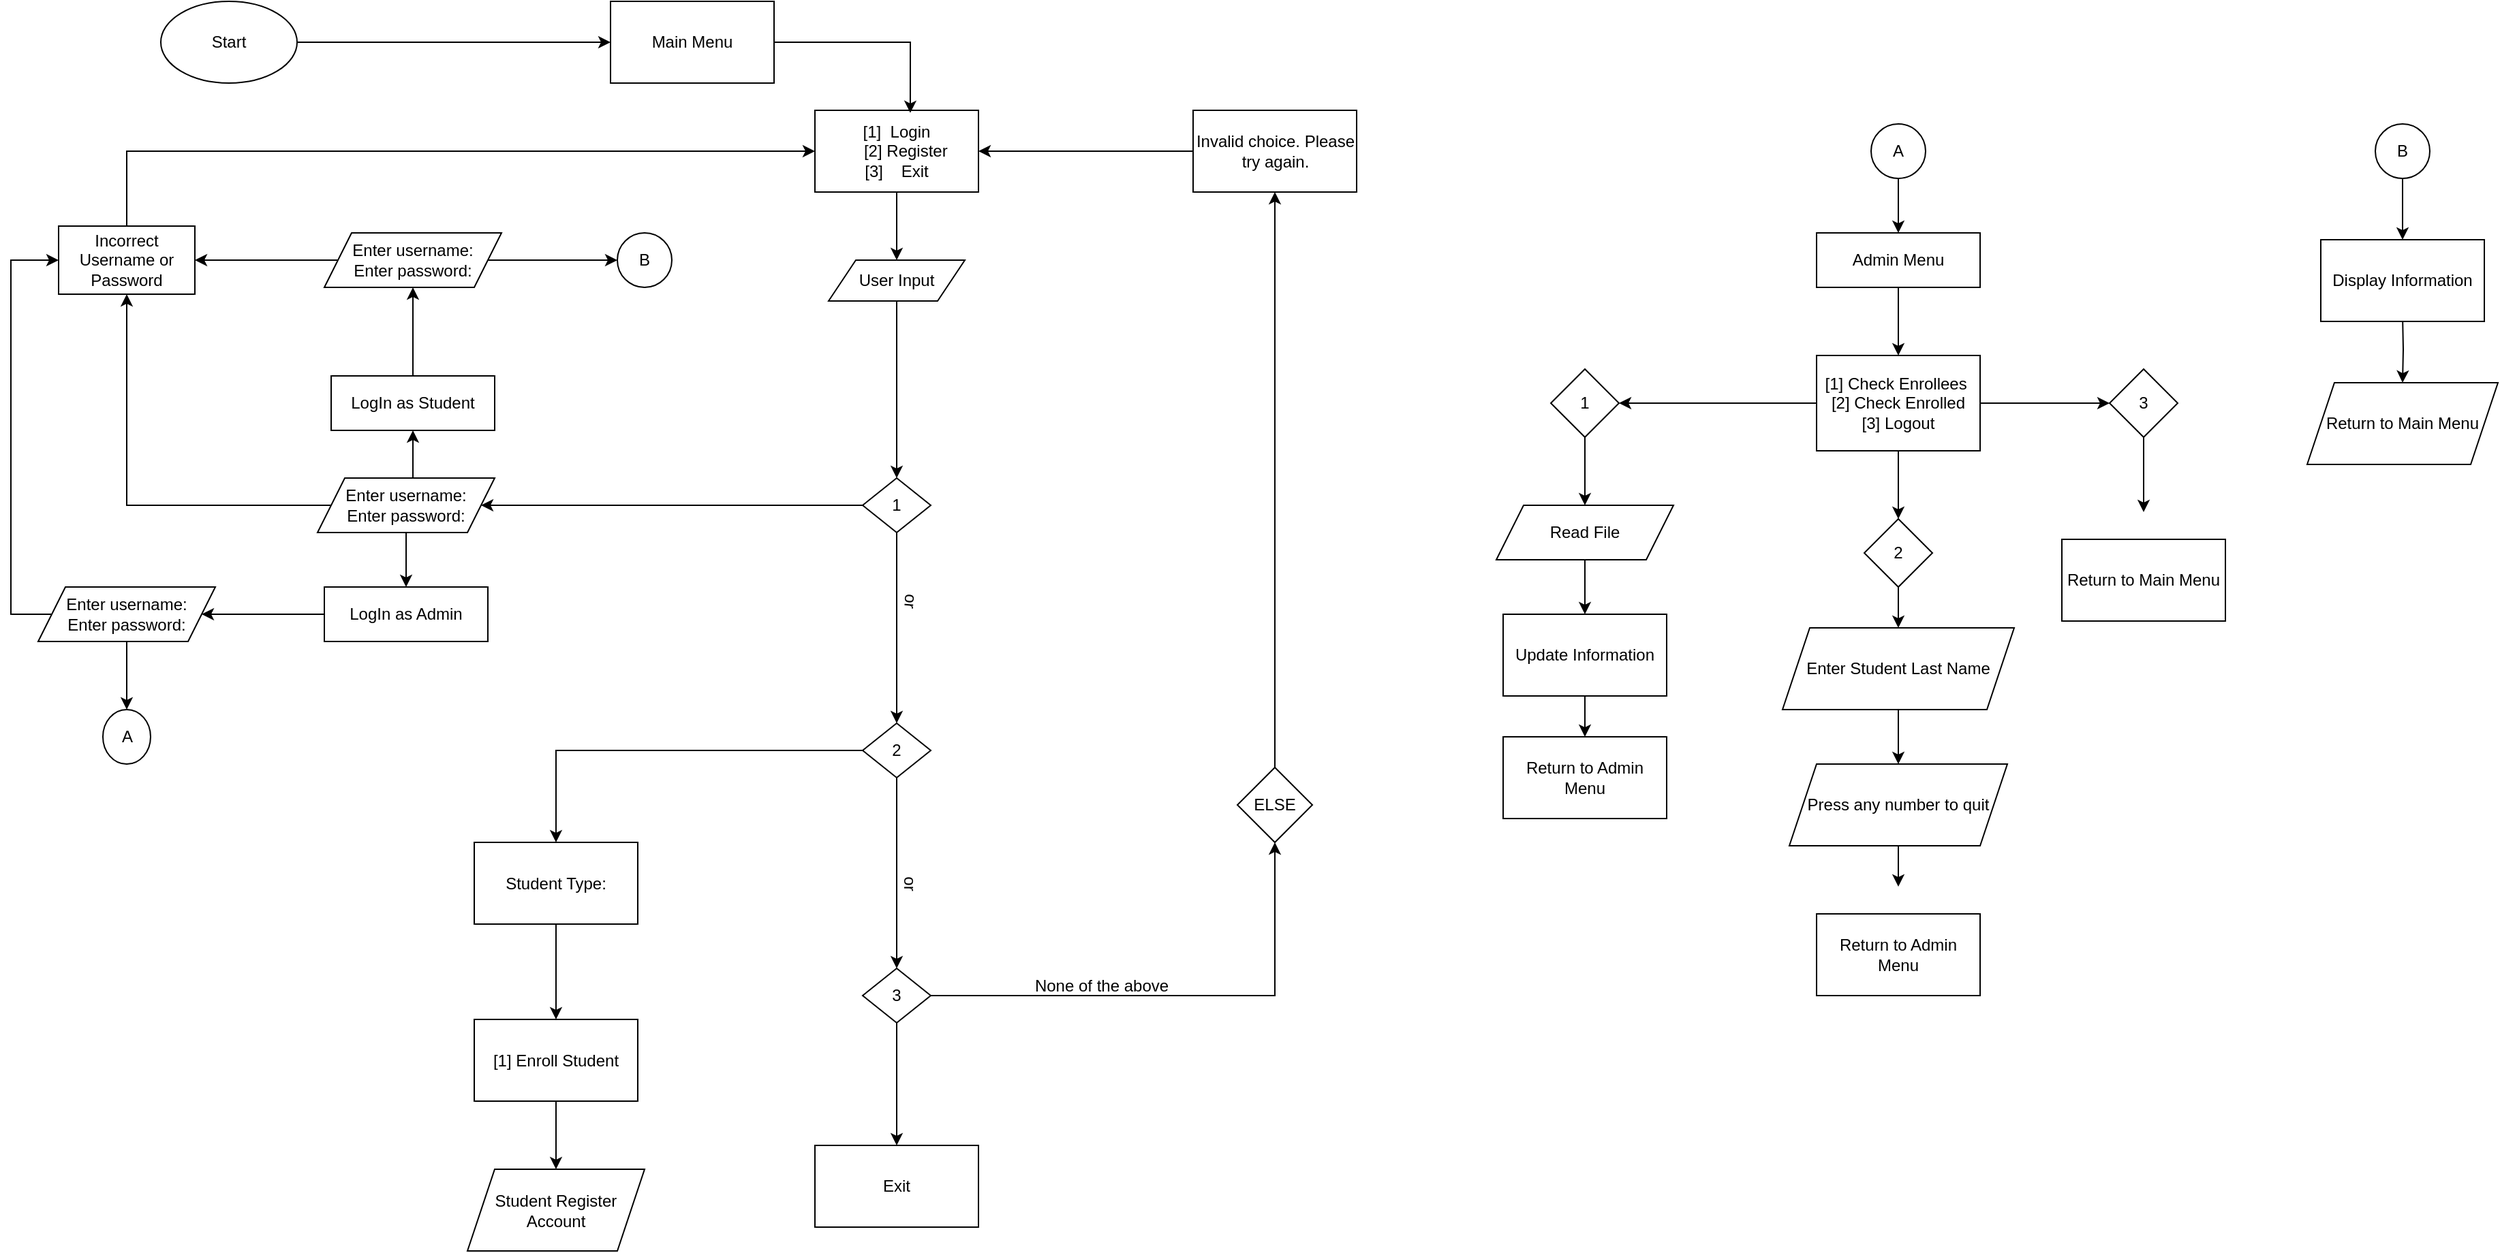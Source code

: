 <mxfile version="21.4.0" type="github">
  <diagram name="Page-1" id="GiQuvnRRpr-fwWjynW2o">
    <mxGraphModel dx="1867" dy="740" grid="1" gridSize="10" guides="1" tooltips="1" connect="1" arrows="1" fold="1" page="1" pageScale="1" pageWidth="850" pageHeight="1100" math="0" shadow="0">
      <root>
        <mxCell id="0" />
        <mxCell id="1" parent="0" />
        <mxCell id="F2htT-uLCX55sQYAuG8i-23" style="edgeStyle=orthogonalEdgeStyle;rounded=0;orthogonalLoop=1;jettySize=auto;html=1;entryX=0;entryY=0.5;entryDx=0;entryDy=0;" edge="1" parent="1" source="F2htT-uLCX55sQYAuG8i-1" target="F2htT-uLCX55sQYAuG8i-59">
          <mxGeometry relative="1" as="geometry">
            <mxPoint x="840" y="320" as="targetPoint" />
          </mxGeometry>
        </mxCell>
        <mxCell id="F2htT-uLCX55sQYAuG8i-1" value="Start" style="ellipse;whiteSpace=wrap;html=1;" vertex="1" parent="1">
          <mxGeometry x="460" y="210" width="100" height="60" as="geometry" />
        </mxCell>
        <mxCell id="F2htT-uLCX55sQYAuG8i-4" value="&lt;div style=&quot;&quot;&gt;&lt;span style=&quot;background-color: initial;&quot;&gt;[1]&amp;nbsp; Login&lt;/span&gt;&lt;/div&gt;&lt;div style=&quot;&quot;&gt;&lt;span style=&quot;background-color: initial;&quot;&gt;&amp;nbsp; &amp;nbsp; [2] Register&lt;/span&gt;&lt;/div&gt;&lt;div style=&quot;&quot;&gt;&lt;span style=&quot;background-color: initial;&quot;&gt;[3]&amp;nbsp; &amp;nbsp; Exit&lt;/span&gt;&lt;/div&gt;" style="rounded=0;whiteSpace=wrap;html=1;align=center;" vertex="1" parent="1">
          <mxGeometry x="940" y="290" width="120" height="60" as="geometry" />
        </mxCell>
        <mxCell id="F2htT-uLCX55sQYAuG8i-13" value="" style="edgeStyle=orthogonalEdgeStyle;rounded=0;orthogonalLoop=1;jettySize=auto;html=1;entryX=0.5;entryY=0;entryDx=0;entryDy=0;exitX=0.5;exitY=1;exitDx=0;exitDy=0;" edge="1" parent="1" source="F2htT-uLCX55sQYAuG8i-14" target="F2htT-uLCX55sQYAuG8i-15">
          <mxGeometry relative="1" as="geometry">
            <mxPoint x="990" y="520" as="sourcePoint" />
            <mxPoint x="790" y="590" as="targetPoint" />
          </mxGeometry>
        </mxCell>
        <mxCell id="F2htT-uLCX55sQYAuG8i-121" style="edgeStyle=orthogonalEdgeStyle;rounded=0;orthogonalLoop=1;jettySize=auto;html=1;exitX=0.5;exitY=1;exitDx=0;exitDy=0;" edge="1" parent="1" source="F2htT-uLCX55sQYAuG8i-5" target="F2htT-uLCX55sQYAuG8i-14">
          <mxGeometry relative="1" as="geometry" />
        </mxCell>
        <mxCell id="F2htT-uLCX55sQYAuG8i-5" value="User Input" style="shape=parallelogram;perimeter=parallelogramPerimeter;whiteSpace=wrap;html=1;fixedSize=1;" vertex="1" parent="1">
          <mxGeometry x="950" y="400" width="100" height="30" as="geometry" />
        </mxCell>
        <mxCell id="F2htT-uLCX55sQYAuG8i-6" value="" style="endArrow=classic;html=1;rounded=0;exitX=0.5;exitY=1;exitDx=0;exitDy=0;entryX=0.5;entryY=0;entryDx=0;entryDy=0;" edge="1" parent="1" source="F2htT-uLCX55sQYAuG8i-4" target="F2htT-uLCX55sQYAuG8i-5">
          <mxGeometry width="50" height="50" relative="1" as="geometry">
            <mxPoint x="900" y="440" as="sourcePoint" />
            <mxPoint x="789.5" y="480" as="targetPoint" />
          </mxGeometry>
        </mxCell>
        <mxCell id="F2htT-uLCX55sQYAuG8i-130" style="edgeStyle=orthogonalEdgeStyle;rounded=0;orthogonalLoop=1;jettySize=auto;html=1;exitX=0.5;exitY=1;exitDx=0;exitDy=0;entryX=0.5;entryY=0;entryDx=0;entryDy=0;" edge="1" parent="1" source="F2htT-uLCX55sQYAuG8i-15" target="F2htT-uLCX55sQYAuG8i-16">
          <mxGeometry relative="1" as="geometry" />
        </mxCell>
        <mxCell id="F2htT-uLCX55sQYAuG8i-131" style="edgeStyle=orthogonalEdgeStyle;rounded=0;orthogonalLoop=1;jettySize=auto;html=1;exitX=0;exitY=0.5;exitDx=0;exitDy=0;" edge="1" parent="1" source="F2htT-uLCX55sQYAuG8i-15" target="F2htT-uLCX55sQYAuG8i-70">
          <mxGeometry relative="1" as="geometry" />
        </mxCell>
        <mxCell id="F2htT-uLCX55sQYAuG8i-15" value="2" style="rhombus;whiteSpace=wrap;html=1;" vertex="1" parent="1">
          <mxGeometry x="975" y="740" width="50" height="40" as="geometry" />
        </mxCell>
        <mxCell id="F2htT-uLCX55sQYAuG8i-77" value="" style="edgeStyle=orthogonalEdgeStyle;rounded=0;orthogonalLoop=1;jettySize=auto;html=1;" edge="1" parent="1" source="F2htT-uLCX55sQYAuG8i-16" target="F2htT-uLCX55sQYAuG8i-76">
          <mxGeometry relative="1" as="geometry" />
        </mxCell>
        <mxCell id="F2htT-uLCX55sQYAuG8i-117" style="edgeStyle=orthogonalEdgeStyle;rounded=0;orthogonalLoop=1;jettySize=auto;html=1;exitX=1;exitY=0.5;exitDx=0;exitDy=0;" edge="1" parent="1" source="F2htT-uLCX55sQYAuG8i-16" target="F2htT-uLCX55sQYAuG8i-95">
          <mxGeometry relative="1" as="geometry" />
        </mxCell>
        <mxCell id="F2htT-uLCX55sQYAuG8i-16" value="3" style="rhombus;whiteSpace=wrap;html=1;" vertex="1" parent="1">
          <mxGeometry x="975" y="920" width="50" height="40" as="geometry" />
        </mxCell>
        <mxCell id="F2htT-uLCX55sQYAuG8i-106" style="edgeStyle=orthogonalEdgeStyle;rounded=0;orthogonalLoop=1;jettySize=auto;html=1;exitX=0.5;exitY=0;exitDx=0;exitDy=0;entryX=0;entryY=0.5;entryDx=0;entryDy=0;" edge="1" parent="1" source="F2htT-uLCX55sQYAuG8i-19" target="F2htT-uLCX55sQYAuG8i-4">
          <mxGeometry relative="1" as="geometry" />
        </mxCell>
        <mxCell id="F2htT-uLCX55sQYAuG8i-19" value="Incorrect Username or Password" style="rounded=0;whiteSpace=wrap;html=1;" vertex="1" parent="1">
          <mxGeometry x="385" y="375" width="100" height="50" as="geometry" />
        </mxCell>
        <mxCell id="F2htT-uLCX55sQYAuG8i-29" style="edgeStyle=orthogonalEdgeStyle;rounded=0;orthogonalLoop=1;jettySize=auto;html=1;" edge="1" parent="1" source="F2htT-uLCX55sQYAuG8i-26" target="F2htT-uLCX55sQYAuG8i-28">
          <mxGeometry relative="1" as="geometry" />
        </mxCell>
        <mxCell id="F2htT-uLCX55sQYAuG8i-26" value="LogIn as Admin" style="rounded=0;whiteSpace=wrap;html=1;" vertex="1" parent="1">
          <mxGeometry x="580" y="640" width="120" height="40" as="geometry" />
        </mxCell>
        <mxCell id="F2htT-uLCX55sQYAuG8i-104" value="" style="edgeStyle=orthogonalEdgeStyle;rounded=0;orthogonalLoop=1;jettySize=auto;html=1;" edge="1" parent="1" source="F2htT-uLCX55sQYAuG8i-28" target="F2htT-uLCX55sQYAuG8i-103">
          <mxGeometry relative="1" as="geometry" />
        </mxCell>
        <mxCell id="F2htT-uLCX55sQYAuG8i-140" style="edgeStyle=orthogonalEdgeStyle;rounded=0;orthogonalLoop=1;jettySize=auto;html=1;exitX=0;exitY=0.5;exitDx=0;exitDy=0;entryX=0;entryY=0.5;entryDx=0;entryDy=0;" edge="1" parent="1" source="F2htT-uLCX55sQYAuG8i-28" target="F2htT-uLCX55sQYAuG8i-19">
          <mxGeometry relative="1" as="geometry">
            <Array as="points">
              <mxPoint x="350" y="660" />
              <mxPoint x="350" y="400" />
            </Array>
          </mxGeometry>
        </mxCell>
        <mxCell id="F2htT-uLCX55sQYAuG8i-28" value="Enter username:&lt;br&gt;Enter password:" style="shape=parallelogram;perimeter=parallelogramPerimeter;whiteSpace=wrap;html=1;fixedSize=1;" vertex="1" parent="1">
          <mxGeometry x="370" y="640" width="130" height="40" as="geometry" />
        </mxCell>
        <mxCell id="F2htT-uLCX55sQYAuG8i-63" style="edgeStyle=orthogonalEdgeStyle;rounded=0;orthogonalLoop=1;jettySize=auto;html=1;entryX=0.5;entryY=1;entryDx=0;entryDy=0;" edge="1" parent="1" source="F2htT-uLCX55sQYAuG8i-30" target="F2htT-uLCX55sQYAuG8i-62">
          <mxGeometry relative="1" as="geometry" />
        </mxCell>
        <mxCell id="F2htT-uLCX55sQYAuG8i-30" value="LogIn as Student" style="rounded=0;whiteSpace=wrap;html=1;" vertex="1" parent="1">
          <mxGeometry x="585" y="485" width="120" height="40" as="geometry" />
        </mxCell>
        <mxCell id="F2htT-uLCX55sQYAuG8i-34" style="edgeStyle=orthogonalEdgeStyle;rounded=0;orthogonalLoop=1;jettySize=auto;html=1;exitX=0.5;exitY=1;exitDx=0;exitDy=0;entryX=0.5;entryY=0;entryDx=0;entryDy=0;" edge="1" parent="1" source="F2htT-uLCX55sQYAuG8i-32" target="F2htT-uLCX55sQYAuG8i-42">
          <mxGeometry relative="1" as="geometry">
            <mxPoint x="1900" y="460" as="targetPoint" />
            <mxPoint x="1820" y="400" as="sourcePoint" />
          </mxGeometry>
        </mxCell>
        <mxCell id="F2htT-uLCX55sQYAuG8i-32" value="&lt;div style=&quot;&quot;&gt;&lt;div&gt;Admin Menu&lt;/div&gt;&lt;/div&gt;" style="rounded=0;whiteSpace=wrap;html=1;align=center;" vertex="1" parent="1">
          <mxGeometry x="1675" y="380" width="120" height="40" as="geometry" />
        </mxCell>
        <mxCell id="F2htT-uLCX55sQYAuG8i-36" style="edgeStyle=orthogonalEdgeStyle;rounded=0;orthogonalLoop=1;jettySize=auto;html=1;entryX=0.5;entryY=0;entryDx=0;entryDy=0;" edge="1" parent="1" source="F2htT-uLCX55sQYAuG8i-35" target="F2htT-uLCX55sQYAuG8i-37">
          <mxGeometry relative="1" as="geometry">
            <mxPoint x="1755" y="460" as="targetPoint" />
          </mxGeometry>
        </mxCell>
        <mxCell id="F2htT-uLCX55sQYAuG8i-35" value="1" style="rhombus;whiteSpace=wrap;html=1;" vertex="1" parent="1">
          <mxGeometry x="1480" y="480" width="50" height="50" as="geometry" />
        </mxCell>
        <mxCell id="F2htT-uLCX55sQYAuG8i-38" style="edgeStyle=orthogonalEdgeStyle;rounded=0;orthogonalLoop=1;jettySize=auto;html=1;entryX=0.5;entryY=0;entryDx=0;entryDy=0;" edge="1" parent="1" source="F2htT-uLCX55sQYAuG8i-37" target="F2htT-uLCX55sQYAuG8i-40">
          <mxGeometry relative="1" as="geometry">
            <mxPoint x="1755" y="560" as="targetPoint" />
          </mxGeometry>
        </mxCell>
        <mxCell id="F2htT-uLCX55sQYAuG8i-37" value="Read File" style="shape=parallelogram;perimeter=parallelogramPerimeter;whiteSpace=wrap;html=1;fixedSize=1;" vertex="1" parent="1">
          <mxGeometry x="1440" y="580" width="130" height="40" as="geometry" />
        </mxCell>
        <mxCell id="F2htT-uLCX55sQYAuG8i-46" value="" style="edgeStyle=orthogonalEdgeStyle;rounded=0;orthogonalLoop=1;jettySize=auto;html=1;" edge="1" parent="1" source="F2htT-uLCX55sQYAuG8i-40" target="F2htT-uLCX55sQYAuG8i-45">
          <mxGeometry relative="1" as="geometry" />
        </mxCell>
        <mxCell id="F2htT-uLCX55sQYAuG8i-40" value="Update Information" style="rounded=0;whiteSpace=wrap;html=1;align=center;" vertex="1" parent="1">
          <mxGeometry x="1445" y="660" width="120" height="60" as="geometry" />
        </mxCell>
        <mxCell id="F2htT-uLCX55sQYAuG8i-44" style="edgeStyle=orthogonalEdgeStyle;rounded=0;orthogonalLoop=1;jettySize=auto;html=1;entryX=1;entryY=0.5;entryDx=0;entryDy=0;" edge="1" parent="1" source="F2htT-uLCX55sQYAuG8i-42" target="F2htT-uLCX55sQYAuG8i-35">
          <mxGeometry relative="1" as="geometry" />
        </mxCell>
        <mxCell id="F2htT-uLCX55sQYAuG8i-48" value="" style="edgeStyle=orthogonalEdgeStyle;rounded=0;orthogonalLoop=1;jettySize=auto;html=1;" edge="1" parent="1" source="F2htT-uLCX55sQYAuG8i-42" target="F2htT-uLCX55sQYAuG8i-47">
          <mxGeometry relative="1" as="geometry" />
        </mxCell>
        <mxCell id="F2htT-uLCX55sQYAuG8i-56" value="" style="edgeStyle=orthogonalEdgeStyle;rounded=0;orthogonalLoop=1;jettySize=auto;html=1;" edge="1" parent="1" source="F2htT-uLCX55sQYAuG8i-42" target="F2htT-uLCX55sQYAuG8i-55">
          <mxGeometry relative="1" as="geometry" />
        </mxCell>
        <mxCell id="F2htT-uLCX55sQYAuG8i-42" value="&lt;div style=&quot;&quot;&gt;&lt;div&gt;[1] Check Enrollees&lt;span style=&quot;background-color: initial;&quot;&gt;&amp;nbsp; [2] Check Enrolled&lt;/span&gt;&lt;/div&gt;&lt;div&gt;&lt;span style=&quot;background-color: initial;&quot;&gt;[3] Logout&lt;/span&gt;&lt;/div&gt;&lt;/div&gt;" style="rounded=0;whiteSpace=wrap;html=1;align=center;" vertex="1" parent="1">
          <mxGeometry x="1675" y="470" width="120" height="70" as="geometry" />
        </mxCell>
        <mxCell id="F2htT-uLCX55sQYAuG8i-45" value="Return to Admin Menu" style="whiteSpace=wrap;html=1;rounded=0;" vertex="1" parent="1">
          <mxGeometry x="1445" y="750" width="120" height="60" as="geometry" />
        </mxCell>
        <mxCell id="F2htT-uLCX55sQYAuG8i-50" value="" style="edgeStyle=orthogonalEdgeStyle;rounded=0;orthogonalLoop=1;jettySize=auto;html=1;entryX=0.5;entryY=0;entryDx=0;entryDy=0;" edge="1" parent="1" source="F2htT-uLCX55sQYAuG8i-47" target="F2htT-uLCX55sQYAuG8i-78">
          <mxGeometry relative="1" as="geometry">
            <mxPoint x="1740" y="660" as="targetPoint" />
          </mxGeometry>
        </mxCell>
        <mxCell id="F2htT-uLCX55sQYAuG8i-47" value="2" style="rhombus;whiteSpace=wrap;html=1;rounded=0;" vertex="1" parent="1">
          <mxGeometry x="1710" y="590" width="50" height="50" as="geometry" />
        </mxCell>
        <mxCell id="F2htT-uLCX55sQYAuG8i-52" value="" style="edgeStyle=orthogonalEdgeStyle;rounded=0;orthogonalLoop=1;jettySize=auto;html=1;entryX=0.5;entryY=0;entryDx=0;entryDy=0;exitX=0.5;exitY=1;exitDx=0;exitDy=0;" edge="1" parent="1" source="F2htT-uLCX55sQYAuG8i-78" target="F2htT-uLCX55sQYAuG8i-51">
          <mxGeometry relative="1" as="geometry">
            <mxPoint x="1740" y="720" as="sourcePoint" />
          </mxGeometry>
        </mxCell>
        <mxCell id="F2htT-uLCX55sQYAuG8i-54" value="" style="edgeStyle=orthogonalEdgeStyle;rounded=0;orthogonalLoop=1;jettySize=auto;html=1;" edge="1" parent="1" source="F2htT-uLCX55sQYAuG8i-51">
          <mxGeometry relative="1" as="geometry">
            <mxPoint x="1735" y="860" as="targetPoint" />
          </mxGeometry>
        </mxCell>
        <mxCell id="F2htT-uLCX55sQYAuG8i-51" value="Press any number to quit" style="shape=parallelogram;perimeter=parallelogramPerimeter;whiteSpace=wrap;html=1;fixedSize=1;rounded=0;" vertex="1" parent="1">
          <mxGeometry x="1655" y="770" width="160" height="60" as="geometry" />
        </mxCell>
        <mxCell id="F2htT-uLCX55sQYAuG8i-53" value="Return to Admin Menu" style="whiteSpace=wrap;html=1;rounded=0;" vertex="1" parent="1">
          <mxGeometry x="1675" y="880" width="120" height="60" as="geometry" />
        </mxCell>
        <mxCell id="F2htT-uLCX55sQYAuG8i-58" value="" style="edgeStyle=orthogonalEdgeStyle;rounded=0;orthogonalLoop=1;jettySize=auto;html=1;" edge="1" parent="1" source="F2htT-uLCX55sQYAuG8i-55">
          <mxGeometry relative="1" as="geometry">
            <mxPoint x="1915" y="585" as="targetPoint" />
          </mxGeometry>
        </mxCell>
        <mxCell id="F2htT-uLCX55sQYAuG8i-55" value="3" style="rhombus;whiteSpace=wrap;html=1;rounded=0;" vertex="1" parent="1">
          <mxGeometry x="1890" y="480" width="50" height="50" as="geometry" />
        </mxCell>
        <mxCell id="F2htT-uLCX55sQYAuG8i-57" value="Return to Main Menu" style="whiteSpace=wrap;html=1;rounded=0;" vertex="1" parent="1">
          <mxGeometry x="1855" y="605" width="120" height="60" as="geometry" />
        </mxCell>
        <mxCell id="F2htT-uLCX55sQYAuG8i-61" style="edgeStyle=orthogonalEdgeStyle;rounded=0;orthogonalLoop=1;jettySize=auto;html=1;entryX=0.583;entryY=0.032;entryDx=0;entryDy=0;entryPerimeter=0;" edge="1" parent="1" source="F2htT-uLCX55sQYAuG8i-59" target="F2htT-uLCX55sQYAuG8i-4">
          <mxGeometry relative="1" as="geometry" />
        </mxCell>
        <mxCell id="F2htT-uLCX55sQYAuG8i-59" value="&lt;div style=&quot;&quot;&gt;Main Menu&lt;/div&gt;" style="rounded=0;whiteSpace=wrap;html=1;align=center;" vertex="1" parent="1">
          <mxGeometry x="790" y="210" width="120" height="60" as="geometry" />
        </mxCell>
        <mxCell id="F2htT-uLCX55sQYAuG8i-111" style="edgeStyle=orthogonalEdgeStyle;rounded=0;orthogonalLoop=1;jettySize=auto;html=1;exitX=1;exitY=0.5;exitDx=0;exitDy=0;entryX=0;entryY=0.5;entryDx=0;entryDy=0;" edge="1" parent="1" source="F2htT-uLCX55sQYAuG8i-62" target="F2htT-uLCX55sQYAuG8i-110">
          <mxGeometry relative="1" as="geometry" />
        </mxCell>
        <mxCell id="F2htT-uLCX55sQYAuG8i-126" style="edgeStyle=orthogonalEdgeStyle;rounded=0;orthogonalLoop=1;jettySize=auto;html=1;exitX=0;exitY=0.5;exitDx=0;exitDy=0;entryX=1;entryY=0.5;entryDx=0;entryDy=0;" edge="1" parent="1" source="F2htT-uLCX55sQYAuG8i-62" target="F2htT-uLCX55sQYAuG8i-19">
          <mxGeometry relative="1" as="geometry">
            <mxPoint x="520" y="399" as="targetPoint" />
          </mxGeometry>
        </mxCell>
        <mxCell id="F2htT-uLCX55sQYAuG8i-62" value="Enter username:&lt;br&gt;Enter password:" style="shape=parallelogram;perimeter=parallelogramPerimeter;whiteSpace=wrap;html=1;fixedSize=1;" vertex="1" parent="1">
          <mxGeometry x="580" y="380" width="130" height="40" as="geometry" />
        </mxCell>
        <mxCell id="F2htT-uLCX55sQYAuG8i-73" value="" style="edgeStyle=orthogonalEdgeStyle;rounded=0;orthogonalLoop=1;jettySize=auto;html=1;" edge="1" parent="1" source="F2htT-uLCX55sQYAuG8i-70" target="F2htT-uLCX55sQYAuG8i-72">
          <mxGeometry relative="1" as="geometry" />
        </mxCell>
        <mxCell id="F2htT-uLCX55sQYAuG8i-70" value="Student Type:" style="whiteSpace=wrap;html=1;" vertex="1" parent="1">
          <mxGeometry x="690" y="827.5" width="120" height="60" as="geometry" />
        </mxCell>
        <mxCell id="F2htT-uLCX55sQYAuG8i-75" value="" style="edgeStyle=orthogonalEdgeStyle;rounded=0;orthogonalLoop=1;jettySize=auto;html=1;" edge="1" parent="1" source="F2htT-uLCX55sQYAuG8i-72" target="F2htT-uLCX55sQYAuG8i-74">
          <mxGeometry relative="1" as="geometry" />
        </mxCell>
        <mxCell id="F2htT-uLCX55sQYAuG8i-72" value="[1] Enroll Student" style="whiteSpace=wrap;html=1;" vertex="1" parent="1">
          <mxGeometry x="690" y="957.5" width="120" height="60" as="geometry" />
        </mxCell>
        <mxCell id="F2htT-uLCX55sQYAuG8i-74" value="Student Register Account" style="shape=parallelogram;perimeter=parallelogramPerimeter;whiteSpace=wrap;html=1;fixedSize=1;" vertex="1" parent="1">
          <mxGeometry x="685" y="1067.5" width="130" height="60" as="geometry" />
        </mxCell>
        <mxCell id="F2htT-uLCX55sQYAuG8i-76" value="Exit" style="whiteSpace=wrap;html=1;" vertex="1" parent="1">
          <mxGeometry x="940" y="1050" width="120" height="60" as="geometry" />
        </mxCell>
        <mxCell id="F2htT-uLCX55sQYAuG8i-78" value="Enter Student Last Name" style="shape=parallelogram;perimeter=parallelogramPerimeter;whiteSpace=wrap;html=1;fixedSize=1;rounded=0;" vertex="1" parent="1">
          <mxGeometry x="1650" y="670" width="170" height="60" as="geometry" />
        </mxCell>
        <mxCell id="F2htT-uLCX55sQYAuG8i-99" style="edgeStyle=orthogonalEdgeStyle;rounded=0;orthogonalLoop=1;jettySize=auto;html=1;exitX=0.5;exitY=0;exitDx=0;exitDy=0;entryX=0.5;entryY=1;entryDx=0;entryDy=0;" edge="1" parent="1" source="F2htT-uLCX55sQYAuG8i-95" target="F2htT-uLCX55sQYAuG8i-98">
          <mxGeometry relative="1" as="geometry" />
        </mxCell>
        <mxCell id="F2htT-uLCX55sQYAuG8i-95" value="ELSE" style="rhombus;whiteSpace=wrap;html=1;" vertex="1" parent="1">
          <mxGeometry x="1250" y="772.5" width="55" height="55" as="geometry" />
        </mxCell>
        <mxCell id="F2htT-uLCX55sQYAuG8i-100" style="edgeStyle=orthogonalEdgeStyle;rounded=0;orthogonalLoop=1;jettySize=auto;html=1;exitX=0;exitY=0.5;exitDx=0;exitDy=0;" edge="1" parent="1" source="F2htT-uLCX55sQYAuG8i-98" target="F2htT-uLCX55sQYAuG8i-4">
          <mxGeometry relative="1" as="geometry" />
        </mxCell>
        <mxCell id="F2htT-uLCX55sQYAuG8i-98" value="Invalid choice. Please try again." style="rounded=0;whiteSpace=wrap;html=1;" vertex="1" parent="1">
          <mxGeometry x="1217.5" y="290" width="120" height="60" as="geometry" />
        </mxCell>
        <mxCell id="F2htT-uLCX55sQYAuG8i-102" style="edgeStyle=orthogonalEdgeStyle;rounded=0;orthogonalLoop=1;jettySize=auto;html=1;exitX=0.5;exitY=1;exitDx=0;exitDy=0;entryX=0.5;entryY=0;entryDx=0;entryDy=0;" edge="1" parent="1" source="F2htT-uLCX55sQYAuG8i-101" target="F2htT-uLCX55sQYAuG8i-32">
          <mxGeometry relative="1" as="geometry" />
        </mxCell>
        <mxCell id="F2htT-uLCX55sQYAuG8i-101" value="A" style="ellipse;whiteSpace=wrap;html=1;aspect=fixed;" vertex="1" parent="1">
          <mxGeometry x="1715" y="300" width="40" height="40" as="geometry" />
        </mxCell>
        <mxCell id="F2htT-uLCX55sQYAuG8i-103" value="A" style="ellipse;whiteSpace=wrap;html=1;" vertex="1" parent="1">
          <mxGeometry x="417.5" y="730" width="35" height="40" as="geometry" />
        </mxCell>
        <mxCell id="F2htT-uLCX55sQYAuG8i-109" value="" style="edgeStyle=orthogonalEdgeStyle;rounded=0;orthogonalLoop=1;jettySize=auto;html=1;entryX=0.5;entryY=0;entryDx=0;entryDy=0;" edge="1" parent="1" source="F2htT-uLCX55sQYAuG8i-107" target="F2htT-uLCX55sQYAuG8i-108">
          <mxGeometry relative="1" as="geometry">
            <mxPoint x="2105" y="377.5" as="targetPoint" />
          </mxGeometry>
        </mxCell>
        <mxCell id="F2htT-uLCX55sQYAuG8i-107" value="B" style="ellipse;whiteSpace=wrap;html=1;aspect=fixed;" vertex="1" parent="1">
          <mxGeometry x="2085" y="300" width="40" height="40" as="geometry" />
        </mxCell>
        <mxCell id="F2htT-uLCX55sQYAuG8i-113" value="" style="edgeStyle=orthogonalEdgeStyle;rounded=0;orthogonalLoop=1;jettySize=auto;html=1;entryX=0.5;entryY=0;entryDx=0;entryDy=0;" edge="1" parent="1" target="F2htT-uLCX55sQYAuG8i-112">
          <mxGeometry relative="1" as="geometry">
            <mxPoint x="2105" y="440" as="sourcePoint" />
            <mxPoint x="2105" y="477.5" as="targetPoint" />
          </mxGeometry>
        </mxCell>
        <mxCell id="F2htT-uLCX55sQYAuG8i-110" value="B" style="ellipse;whiteSpace=wrap;html=1;aspect=fixed;" vertex="1" parent="1">
          <mxGeometry x="795" y="380" width="40" height="40" as="geometry" />
        </mxCell>
        <mxCell id="F2htT-uLCX55sQYAuG8i-112" value="Return to Main Menu" style="shape=parallelogram;perimeter=parallelogramPerimeter;whiteSpace=wrap;html=1;fixedSize=1;" vertex="1" parent="1">
          <mxGeometry x="2035" y="490" width="140" height="60" as="geometry" />
        </mxCell>
        <mxCell id="F2htT-uLCX55sQYAuG8i-115" style="edgeStyle=orthogonalEdgeStyle;rounded=0;orthogonalLoop=1;jettySize=auto;html=1;exitX=0.5;exitY=1;exitDx=0;exitDy=0;" edge="1" parent="1" source="F2htT-uLCX55sQYAuG8i-110" target="F2htT-uLCX55sQYAuG8i-110">
          <mxGeometry relative="1" as="geometry" />
        </mxCell>
        <mxCell id="F2htT-uLCX55sQYAuG8i-138" style="edgeStyle=orthogonalEdgeStyle;rounded=0;orthogonalLoop=1;jettySize=auto;html=1;exitX=0;exitY=0.5;exitDx=0;exitDy=0;entryX=1;entryY=0.5;entryDx=0;entryDy=0;" edge="1" parent="1" source="F2htT-uLCX55sQYAuG8i-14" target="F2htT-uLCX55sQYAuG8i-134">
          <mxGeometry relative="1" as="geometry" />
        </mxCell>
        <mxCell id="F2htT-uLCX55sQYAuG8i-14" value="1" style="rhombus;whiteSpace=wrap;html=1;" vertex="1" parent="1">
          <mxGeometry x="975" y="560" width="50" height="40" as="geometry" />
        </mxCell>
        <mxCell id="F2htT-uLCX55sQYAuG8i-119" value="or" style="text;html=1;align=center;verticalAlign=middle;resizable=0;points=[];autosize=1;strokeColor=none;fillColor=none;rotation=95;" vertex="1" parent="1">
          <mxGeometry x="995" y="635" width="30" height="30" as="geometry" />
        </mxCell>
        <mxCell id="F2htT-uLCX55sQYAuG8i-122" value="or" style="text;html=1;align=center;verticalAlign=middle;resizable=0;points=[];autosize=1;strokeColor=none;fillColor=none;rotation=90;" vertex="1" parent="1">
          <mxGeometry x="995" y="842.5" width="30" height="30" as="geometry" />
        </mxCell>
        <mxCell id="F2htT-uLCX55sQYAuG8i-123" value="None of the above" style="text;html=1;align=center;verticalAlign=middle;resizable=0;points=[];autosize=1;strokeColor=none;fillColor=none;rotation=0;" vertex="1" parent="1">
          <mxGeometry x="1090" y="917.5" width="120" height="30" as="geometry" />
        </mxCell>
        <mxCell id="F2htT-uLCX55sQYAuG8i-132" value="" style="edgeStyle=orthogonalEdgeStyle;rounded=0;orthogonalLoop=1;jettySize=auto;html=1;" edge="1" parent="1" target="F2htT-uLCX55sQYAuG8i-108">
          <mxGeometry relative="1" as="geometry">
            <mxPoint x="2105" y="437.5" as="sourcePoint" />
            <mxPoint x="2105" y="477.5" as="targetPoint" />
          </mxGeometry>
        </mxCell>
        <mxCell id="F2htT-uLCX55sQYAuG8i-108" value="Display Information" style="whiteSpace=wrap;html=1;" vertex="1" parent="1">
          <mxGeometry x="2045" y="385" width="120" height="60" as="geometry" />
        </mxCell>
        <mxCell id="F2htT-uLCX55sQYAuG8i-139" style="edgeStyle=orthogonalEdgeStyle;rounded=0;orthogonalLoop=1;jettySize=auto;html=1;exitX=0;exitY=0.5;exitDx=0;exitDy=0;entryX=0.5;entryY=1;entryDx=0;entryDy=0;" edge="1" parent="1" source="F2htT-uLCX55sQYAuG8i-134" target="F2htT-uLCX55sQYAuG8i-19">
          <mxGeometry relative="1" as="geometry" />
        </mxCell>
        <mxCell id="F2htT-uLCX55sQYAuG8i-141" style="edgeStyle=orthogonalEdgeStyle;rounded=0;orthogonalLoop=1;jettySize=auto;html=1;exitX=0.5;exitY=1;exitDx=0;exitDy=0;entryX=0.5;entryY=0;entryDx=0;entryDy=0;" edge="1" parent="1" source="F2htT-uLCX55sQYAuG8i-134" target="F2htT-uLCX55sQYAuG8i-26">
          <mxGeometry relative="1" as="geometry" />
        </mxCell>
        <mxCell id="F2htT-uLCX55sQYAuG8i-142" style="edgeStyle=orthogonalEdgeStyle;rounded=0;orthogonalLoop=1;jettySize=auto;html=1;exitX=0.5;exitY=0;exitDx=0;exitDy=0;entryX=0.5;entryY=1;entryDx=0;entryDy=0;" edge="1" parent="1" source="F2htT-uLCX55sQYAuG8i-134" target="F2htT-uLCX55sQYAuG8i-30">
          <mxGeometry relative="1" as="geometry" />
        </mxCell>
        <mxCell id="F2htT-uLCX55sQYAuG8i-134" value="Enter username:&lt;br&gt;Enter password:" style="shape=parallelogram;perimeter=parallelogramPerimeter;whiteSpace=wrap;html=1;fixedSize=1;" vertex="1" parent="1">
          <mxGeometry x="575" y="560" width="130" height="40" as="geometry" />
        </mxCell>
      </root>
    </mxGraphModel>
  </diagram>
</mxfile>
